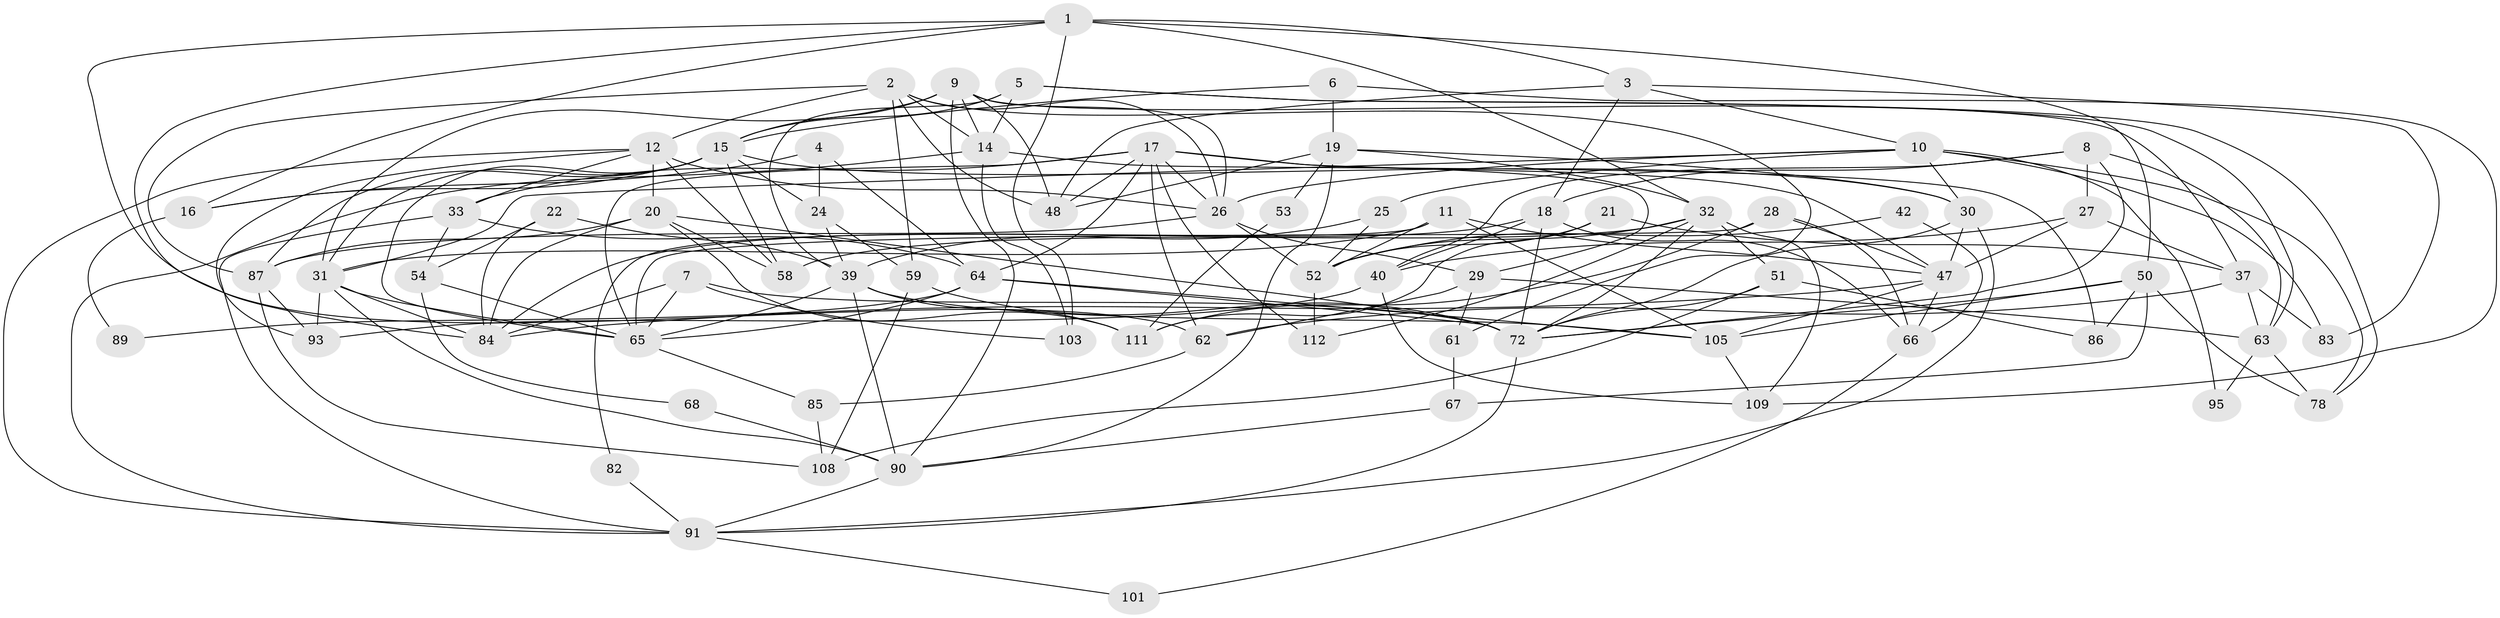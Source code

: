 // original degree distribution, {2: 0.1504424778761062, 5: 0.23893805309734514, 3: 0.22123893805309736, 4: 0.2743362831858407, 7: 0.035398230088495575, 6: 0.07079646017699115, 8: 0.008849557522123894}
// Generated by graph-tools (version 1.1) at 2025/41/03/06/25 10:41:57]
// undirected, 72 vertices, 184 edges
graph export_dot {
graph [start="1"]
  node [color=gray90,style=filled];
  1 [super="+13"];
  2 [super="+60"];
  3;
  4;
  5 [super="+92"];
  6;
  7;
  8 [super="+70"];
  9 [super="+45"];
  10 [super="+43"];
  11 [super="+34"];
  12 [super="+49"];
  14 [super="+57"];
  15 [super="+55"];
  16 [super="+46"];
  17 [super="+104"];
  18 [super="+56"];
  19 [super="+100"];
  20 [super="+23"];
  21;
  22 [super="+36"];
  24;
  25;
  26 [super="+38"];
  27 [super="+98"];
  28 [super="+77"];
  29 [super="+79"];
  30 [super="+41"];
  31 [super="+35"];
  32 [super="+44"];
  33 [super="+69"];
  37 [super="+76"];
  39 [super="+74"];
  40;
  42;
  47 [super="+75"];
  48 [super="+81"];
  50 [super="+96"];
  51 [super="+73"];
  52 [super="+94"];
  53;
  54;
  58 [super="+88"];
  59;
  61;
  62;
  63 [super="+71"];
  64 [super="+106"];
  65 [super="+80"];
  66;
  67;
  68;
  72 [super="+99"];
  78;
  82;
  83 [super="+107"];
  84 [super="+97"];
  85;
  86;
  87 [super="+113"];
  89;
  90 [super="+102"];
  91 [super="+110"];
  93;
  95;
  101;
  103;
  105;
  108;
  109;
  111;
  112;
  1 -- 50;
  1 -- 32;
  1 -- 16;
  1 -- 3;
  1 -- 84;
  1 -- 103;
  1 -- 62;
  2 -- 59;
  2 -- 87;
  2 -- 48;
  2 -- 26;
  2 -- 61;
  2 -- 14;
  2 -- 12;
  3 -- 10;
  3 -- 18;
  3 -- 48;
  3 -- 83;
  4 -- 24;
  4 -- 64;
  4 -- 16;
  5 -- 15;
  5 -- 63;
  5 -- 78;
  5 -- 14;
  5 -- 39;
  6 -- 19;
  6 -- 109;
  6 -- 15;
  7 -- 72;
  7 -- 103;
  7 -- 84;
  7 -- 65;
  8 -- 40;
  8 -- 72;
  8 -- 27;
  8 -- 63;
  8 -- 18;
  9 -- 48 [weight=2];
  9 -- 37;
  9 -- 14;
  9 -- 15;
  9 -- 31;
  9 -- 26;
  9 -- 90;
  10 -- 25;
  10 -- 78;
  10 -- 83;
  10 -- 30;
  10 -- 95;
  10 -- 31;
  10 -- 26;
  11 -- 52;
  11 -- 82;
  11 -- 105;
  11 -- 47;
  11 -- 31;
  12 -- 93;
  12 -- 20;
  12 -- 33;
  12 -- 58;
  12 -- 26;
  12 -- 91;
  14 -- 86;
  14 -- 91;
  14 -- 103;
  15 -- 30;
  15 -- 16;
  15 -- 65;
  15 -- 24;
  15 -- 58;
  15 -- 87;
  15 -- 31;
  16 -- 89;
  17 -- 64;
  17 -- 112;
  17 -- 48;
  17 -- 33;
  17 -- 26;
  17 -- 62;
  17 -- 47;
  17 -- 29;
  17 -- 65;
  18 -- 66;
  18 -- 72;
  18 -- 84;
  18 -- 40;
  19 -- 48;
  19 -- 32;
  19 -- 53;
  19 -- 90;
  19 -- 30;
  20 -- 84;
  20 -- 87;
  20 -- 72;
  20 -- 58;
  20 -- 111;
  21 -- 111;
  21 -- 37;
  21 -- 52;
  22 -- 54;
  22 -- 84;
  22 -- 39;
  24 -- 39;
  24 -- 59;
  25 -- 39;
  25 -- 52;
  26 -- 52;
  26 -- 87;
  26 -- 29;
  27 -- 47;
  27 -- 37;
  27 -- 40;
  28 -- 111;
  28 -- 65;
  28 -- 66;
  28 -- 47;
  29 -- 61;
  29 -- 63;
  29 -- 62;
  30 -- 72;
  30 -- 91;
  30 -- 47;
  31 -- 84;
  31 -- 90;
  31 -- 93;
  31 -- 65;
  32 -- 109;
  32 -- 72;
  32 -- 51;
  32 -- 112;
  32 -- 58;
  32 -- 52;
  33 -- 91;
  33 -- 54;
  33 -- 64;
  37 -- 62;
  37 -- 83;
  37 -- 63;
  39 -- 111;
  39 -- 105;
  39 -- 65;
  39 -- 90;
  40 -- 93;
  40 -- 109;
  42 -- 66;
  42 -- 52;
  47 -- 105;
  47 -- 66;
  47 -- 84;
  50 -- 67;
  50 -- 86;
  50 -- 72;
  50 -- 78;
  50 -- 105;
  51 -- 72;
  51 -- 108;
  51 -- 86;
  52 -- 112;
  53 -- 111;
  54 -- 65;
  54 -- 68;
  59 -- 108;
  59 -- 72;
  61 -- 67;
  62 -- 85;
  63 -- 95;
  63 -- 78;
  64 -- 65;
  64 -- 89;
  64 -- 72;
  64 -- 105;
  65 -- 85;
  66 -- 101;
  67 -- 90;
  68 -- 90;
  72 -- 91;
  82 -- 91;
  85 -- 108;
  87 -- 93;
  87 -- 108;
  90 -- 91;
  91 -- 101;
  105 -- 109;
}
